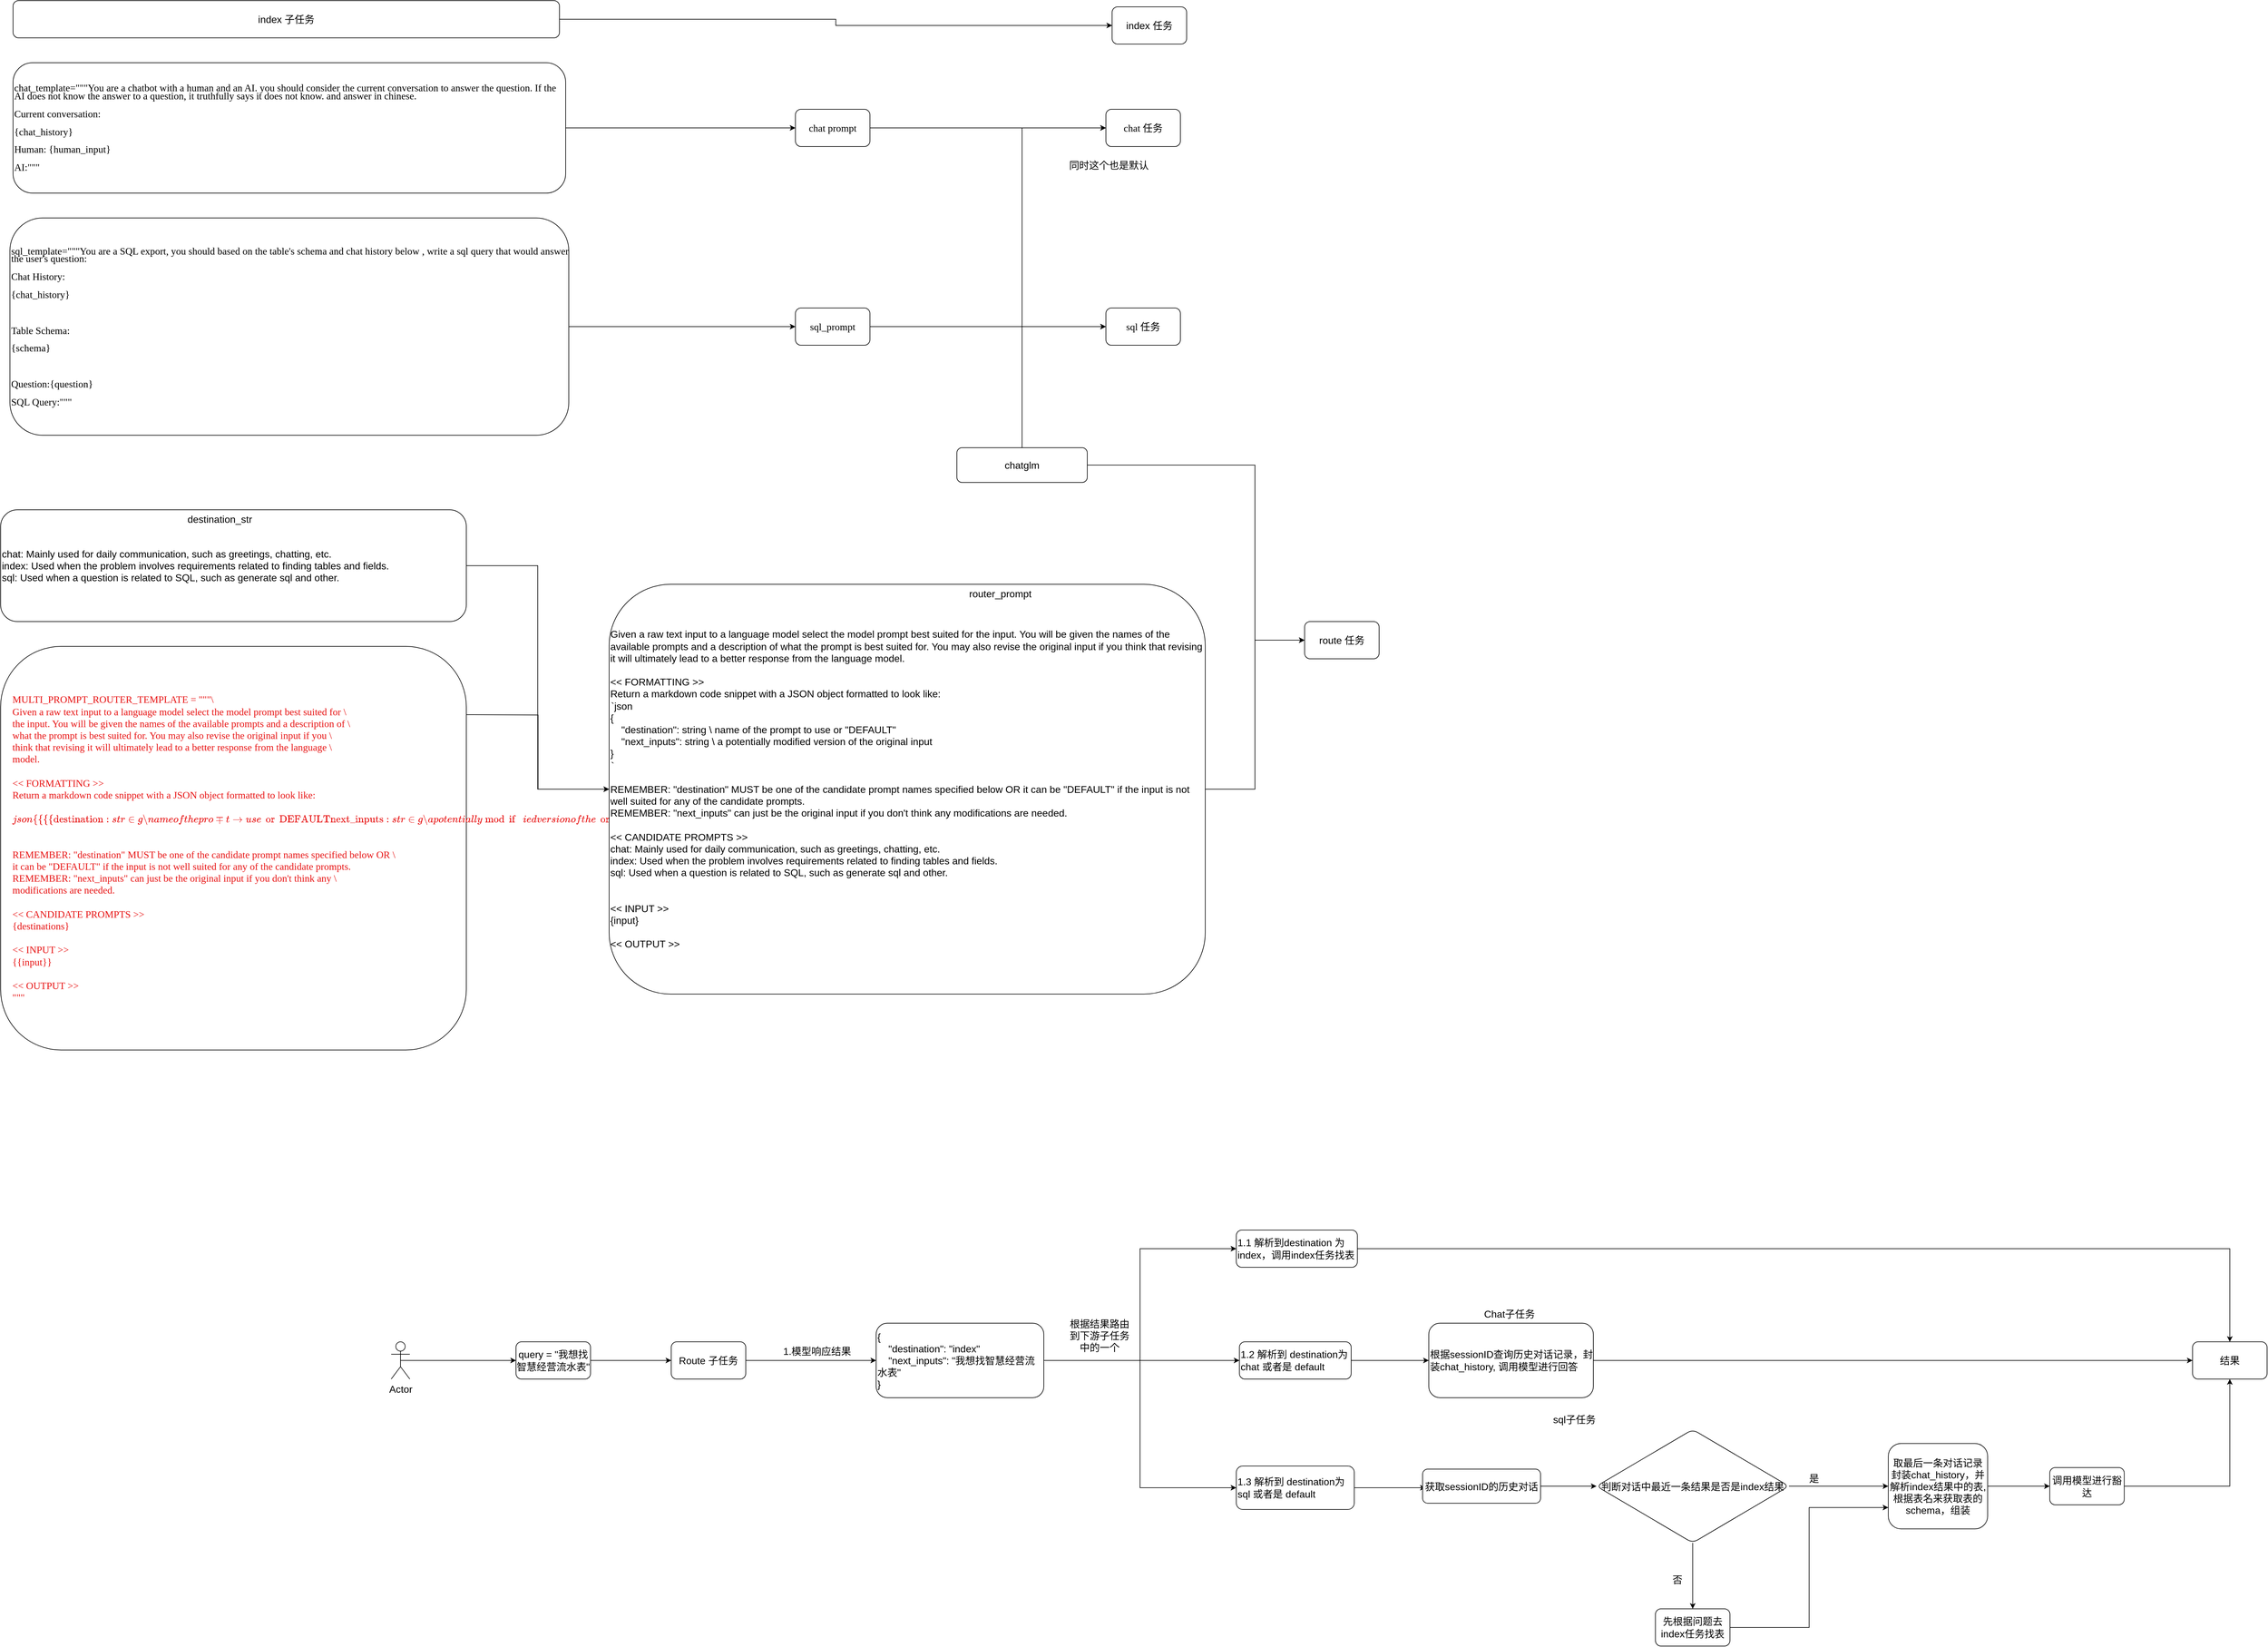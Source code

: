 <mxfile version="21.7.2" type="github" pages="2">
  <diagram id="C5RBs43oDa-KdzZeNtuy" name="Page-1">
    <mxGraphModel dx="5346" dy="4822" grid="1" gridSize="10" guides="1" tooltips="1" connect="1" arrows="1" fold="1" page="1" pageScale="1" pageWidth="827" pageHeight="1169" math="0" shadow="0">
      <root>
        <mxCell id="WIyWlLk6GJQsqaUBKTNV-0" />
        <mxCell id="WIyWlLk6GJQsqaUBKTNV-1" parent="WIyWlLk6GJQsqaUBKTNV-0" />
        <mxCell id="nESsYgASZ1RXGsbO0uEQ-8" style="edgeStyle=orthogonalEdgeStyle;rounded=0;orthogonalLoop=1;jettySize=auto;html=1;exitX=1;exitY=0.5;exitDx=0;exitDy=0;entryX=0;entryY=0.5;entryDx=0;entryDy=0;fontSize=16;" edge="1" parent="WIyWlLk6GJQsqaUBKTNV-1" target="nESsYgASZ1RXGsbO0uEQ-6">
          <mxGeometry relative="1" as="geometry">
            <mxPoint x="-370" y="-60" as="sourcePoint" />
            <mxPoint x="120" y="187.5" as="targetPoint" />
          </mxGeometry>
        </mxCell>
        <mxCell id="nESsYgASZ1RXGsbO0uEQ-0" value="MULTI_PROMPT_ROUTER_TEMPLATE = &quot;&quot;&quot;\&#xa;Given a raw text input to a language model select the model prompt best suited for \&#xa;the input. You will be given the names of the available prompts and a description of \&#xa;what the prompt is best suited for. You may also revise the original input if you \&#xa;think that revising it will ultimately lead to a better response from the language \&#xa;model.&#xa;&#xa;&lt;&lt; FORMATTING &gt;&gt;&#xa;Return a markdown code snippet with a JSON object formatted to look like:&#xa;```json&#xa;{{{{&#xa;&quot;destination&quot;: string \\ name of the prompt to use or &quot;DEFAULT&quot;&#xa;&quot;next_inputs&quot;: string \\ a potentially modified version of the original input&#xa;}}}}&#xa;```&#xa;&#xa;REMEMBER: &quot;destination&quot; MUST be one of the candidate prompt names specified below OR \&#xa;it can be &quot;DEFAULT&quot; if the input is not well suited for any of the candidate prompts.&#xa;REMEMBER: &quot;next_inputs&quot; can just be the original input if you don&#39;t think any \&#xa;modifications are needed.&#xa;&#xa;&lt;&lt; CANDIDATE PROMPTS &gt;&gt;&#xa;{destinations}&#xa;&#xa;&lt;&lt; INPUT &gt;&gt;&#xa;{{input}}&#xa;&#xa;&lt;&lt; OUTPUT &gt;&gt;&#xa;&quot;&quot;&quot;&#xa;" style="rounded=1;whiteSpace=wrap;hachureGap=4;fontFamily=Times New Roman;fontSize=16;align=left;fontColor=#e71313;spacingLeft=17;spacingTop=10;spacingBottom=-10;" vertex="1" parent="WIyWlLk6GJQsqaUBKTNV-1">
          <mxGeometry x="-1120" y="-170" width="750" height="650" as="geometry" />
        </mxCell>
        <mxCell id="nESsYgASZ1RXGsbO0uEQ-16" value="" style="edgeStyle=orthogonalEdgeStyle;rounded=0;orthogonalLoop=1;jettySize=auto;html=1;fontSize=16;" edge="1" parent="WIyWlLk6GJQsqaUBKTNV-1" source="nESsYgASZ1RXGsbO0uEQ-1" target="nESsYgASZ1RXGsbO0uEQ-15">
          <mxGeometry relative="1" as="geometry" />
        </mxCell>
        <mxCell id="nESsYgASZ1RXGsbO0uEQ-1" value="&lt;p style=&quot;line-height: 80%; font-size: 16px;&quot;&gt;&lt;font style=&quot;font-size: 16px;&quot;&gt;sql_template=&quot;&quot;&quot;&lt;/font&gt;You are a SQL export, you should based on the table&#39;s schema and chat history below , write a sql query that would answer the user&#39;s question:&lt;/p&gt;&lt;p style=&quot;line-height: 80%; font-size: 16px;&quot;&gt;Chat History:&lt;/p&gt;&lt;p style=&quot;line-height: 80%; font-size: 16px;&quot;&gt;{chat_history}&lt;/p&gt;&lt;p style=&quot;line-height: 80%; font-size: 16px;&quot;&gt;&lt;br style=&quot;font-size: 16px;&quot;&gt;&lt;/p&gt;&lt;p style=&quot;line-height: 80%; font-size: 16px;&quot;&gt;Table Schema:&lt;/p&gt;&lt;p style=&quot;line-height: 80%; font-size: 16px;&quot;&gt;{schema}&lt;/p&gt;&lt;p style=&quot;line-height: 80%; font-size: 16px;&quot;&gt;&lt;br style=&quot;font-size: 16px;&quot;&gt;&lt;/p&gt;&lt;p style=&quot;line-height: 80%; font-size: 16px;&quot;&gt;Question:{question}&lt;/p&gt;&lt;p style=&quot;line-height: 80%; font-size: 16px;&quot;&gt;&lt;span style=&quot;background-color: initial; font-size: 16px;&quot;&gt;SQL Query:&lt;/span&gt;&lt;span style=&quot;font-size: 16px; background-color: initial;&quot;&gt;&quot;&quot;&quot;&lt;/span&gt;&lt;/p&gt;" style="rounded=1;whiteSpace=wrap;html=1;hachureGap=4;fontFamily=Times New Roman;fontSize=16;align=left;" vertex="1" parent="WIyWlLk6GJQsqaUBKTNV-1">
          <mxGeometry x="-1105" y="-860" width="900" height="350" as="geometry" />
        </mxCell>
        <mxCell id="nESsYgASZ1RXGsbO0uEQ-14" value="" style="edgeStyle=orthogonalEdgeStyle;rounded=0;orthogonalLoop=1;jettySize=auto;html=1;fontSize=16;" edge="1" parent="WIyWlLk6GJQsqaUBKTNV-1" source="nESsYgASZ1RXGsbO0uEQ-2" target="nESsYgASZ1RXGsbO0uEQ-13">
          <mxGeometry relative="1" as="geometry" />
        </mxCell>
        <mxCell id="nESsYgASZ1RXGsbO0uEQ-2" value="&lt;p style=&quot;line-height: 80%; font-size: 16px;&quot;&gt;&lt;font style=&quot;font-size: 16px;&quot;&gt;&lt;font style=&quot;font-size: 16px;&quot;&gt;chat_template=&quot;&quot;&quot;&lt;/font&gt;You are a chatbot with a human and an AI. you should consider the current conversation to answer the question. If the AI does not know the answer to a question, it truthfully says it does not know. and answer in chinese.&lt;/font&gt;&lt;/p&gt;&lt;p style=&quot;line-height: 80%; font-size: 16px;&quot;&gt;&lt;font style=&quot;font-size: 16px;&quot;&gt;Current conversation:&lt;/font&gt;&lt;/p&gt;&lt;p style=&quot;line-height: 80%; font-size: 16px;&quot;&gt;&lt;font style=&quot;font-size: 16px;&quot;&gt;{chat_history}&lt;/font&gt;&lt;/p&gt;&lt;p style=&quot;line-height: 80%; font-size: 16px;&quot;&gt;&lt;font style=&quot;font-size: 16px;&quot;&gt;Human: {human_input}&lt;/font&gt;&lt;/p&gt;&lt;p style=&quot;line-height: 80%; font-size: 16px;&quot;&gt;&lt;font style=&quot;font-size: 16px;&quot;&gt;&lt;span style=&quot;background-color: initial; font-size: 16px;&quot;&gt;AI:&lt;/span&gt;&lt;span style=&quot;background-color: initial; font-size: 16px;&quot;&gt;&quot;&quot;&quot;&lt;/span&gt;&lt;/font&gt;&lt;/p&gt;" style="rounded=1;whiteSpace=wrap;html=1;hachureGap=4;fontFamily=Times New Roman;fontSize=16;align=left;" vertex="1" parent="WIyWlLk6GJQsqaUBKTNV-1">
          <mxGeometry x="-1100" y="-1110" width="890" height="210" as="geometry" />
        </mxCell>
        <mxCell id="nESsYgASZ1RXGsbO0uEQ-7" value="" style="edgeStyle=orthogonalEdgeStyle;rounded=0;orthogonalLoop=1;jettySize=auto;html=1;fontSize=16;" edge="1" parent="WIyWlLk6GJQsqaUBKTNV-1" source="nESsYgASZ1RXGsbO0uEQ-4" target="nESsYgASZ1RXGsbO0uEQ-6">
          <mxGeometry relative="1" as="geometry" />
        </mxCell>
        <mxCell id="nESsYgASZ1RXGsbO0uEQ-4" value="&lt;div style=&quot;font-size: 16px;&quot;&gt;&lt;font style=&quot;font-size: 16px;&quot;&gt;chat: Mainly used for daily communication, such as greetings, chatting, etc.&lt;/font&gt;&lt;/div&gt;&lt;div style=&quot;font-size: 16px;&quot;&gt;&lt;font style=&quot;font-size: 16px;&quot;&gt;index: Used when the problem involves requirements related to finding tables and fields.&lt;/font&gt;&lt;/div&gt;&lt;div style=&quot;font-size: 16px;&quot;&gt;&lt;font style=&quot;font-size: 16px;&quot;&gt;sql: Used when a question is related to SQL, such as generate sql and other.&lt;/font&gt;&lt;/div&gt;" style="rounded=1;whiteSpace=wrap;html=1;align=left;fontSize=16;" vertex="1" parent="WIyWlLk6GJQsqaUBKTNV-1">
          <mxGeometry x="-1120" y="-390" width="750" height="180" as="geometry" />
        </mxCell>
        <mxCell id="nESsYgASZ1RXGsbO0uEQ-5" value="&lt;font style=&quot;font-size: 16px;&quot;&gt;destination_str&lt;/font&gt;" style="text;html=1;strokeColor=none;fillColor=none;align=center;verticalAlign=middle;whiteSpace=wrap;rounded=0;fontSize=16;" vertex="1" parent="WIyWlLk6GJQsqaUBKTNV-1">
          <mxGeometry x="-827" y="-390" width="120" height="30" as="geometry" />
        </mxCell>
        <mxCell id="nESsYgASZ1RXGsbO0uEQ-32" style="edgeStyle=orthogonalEdgeStyle;rounded=0;orthogonalLoop=1;jettySize=auto;html=1;exitX=1;exitY=0.5;exitDx=0;exitDy=0;entryX=0;entryY=0.5;entryDx=0;entryDy=0;fontSize=16;" edge="1" parent="WIyWlLk6GJQsqaUBKTNV-1" source="nESsYgASZ1RXGsbO0uEQ-6" target="nESsYgASZ1RXGsbO0uEQ-23">
          <mxGeometry relative="1" as="geometry" />
        </mxCell>
        <mxCell id="nESsYgASZ1RXGsbO0uEQ-6" value="&lt;div style=&quot;font-size: 16px;&quot;&gt;&lt;font style=&quot;font-size: 16px;&quot;&gt;Given a raw text input to a language model select the model prompt best suited for the input. You will be given the names of the available prompts and a description of what the prompt is best suited for. You may also revise the original input if you think that revising it will ultimately lead to a better response from the language model.&amp;nbsp;&lt;/font&gt;&lt;/div&gt;&lt;div style=&quot;font-size: 16px;&quot;&gt;&lt;font style=&quot;font-size: 16px;&quot;&gt;&lt;br style=&quot;font-size: 16px;&quot;&gt;&lt;/font&gt;&lt;/div&gt;&lt;div style=&quot;font-size: 16px;&quot;&gt;&lt;font style=&quot;font-size: 16px;&quot;&gt;&amp;lt;&amp;lt; FORMATTING &amp;gt;&amp;gt;&lt;/font&gt;&lt;/div&gt;&lt;div style=&quot;font-size: 16px;&quot;&gt;&lt;font style=&quot;font-size: 16px;&quot;&gt;Return a markdown code snippet with a JSON object formatted to look like:&lt;/font&gt;&lt;/div&gt;&lt;div style=&quot;font-size: 16px;&quot;&gt;&lt;font style=&quot;font-size: 16px;&quot;&gt;```json&lt;/font&gt;&lt;/div&gt;&lt;div style=&quot;font-size: 16px;&quot;&gt;&lt;font style=&quot;font-size: 16px;&quot;&gt;{&lt;/font&gt;&lt;/div&gt;&lt;div style=&quot;font-size: 16px;&quot;&gt;&lt;font style=&quot;font-size: 16px;&quot;&gt;&amp;nbsp; &amp;nbsp; &quot;destination&quot;: string \\ name of the prompt to use or &quot;DEFAULT&quot;&lt;/font&gt;&lt;/div&gt;&lt;div style=&quot;font-size: 16px;&quot;&gt;&lt;font style=&quot;font-size: 16px;&quot;&gt;&amp;nbsp; &amp;nbsp; &quot;next_inputs&quot;: string \\ a potentially modified version of the original input&lt;/font&gt;&lt;/div&gt;&lt;div style=&quot;font-size: 16px;&quot;&gt;&lt;font style=&quot;font-size: 16px;&quot;&gt;}&lt;/font&gt;&lt;/div&gt;&lt;div style=&quot;font-size: 16px;&quot;&gt;&lt;font style=&quot;font-size: 16px;&quot;&gt;```&lt;/font&gt;&lt;/div&gt;&lt;div style=&quot;font-size: 16px;&quot;&gt;&lt;font style=&quot;font-size: 16px;&quot;&gt;&lt;br style=&quot;font-size: 16px;&quot;&gt;&lt;/font&gt;&lt;/div&gt;&lt;div style=&quot;font-size: 16px;&quot;&gt;&lt;font style=&quot;font-size: 16px;&quot;&gt;REMEMBER: &quot;destination&quot; MUST be one of the candidate prompt names specified below OR it can be &quot;DEFAULT&quot; if the input is not well suited for any of the candidate prompts.&lt;/font&gt;&lt;/div&gt;&lt;div style=&quot;font-size: 16px;&quot;&gt;&lt;font style=&quot;font-size: 16px;&quot;&gt;REMEMBER: &quot;next_inputs&quot; can just be the original input if you don&#39;t think any modifications are needed.&lt;/font&gt;&lt;/div&gt;&lt;div style=&quot;font-size: 16px;&quot;&gt;&lt;font style=&quot;font-size: 16px;&quot;&gt;&lt;br style=&quot;font-size: 16px;&quot;&gt;&lt;/font&gt;&lt;/div&gt;&lt;div style=&quot;font-size: 16px;&quot;&gt;&lt;font style=&quot;font-size: 16px;&quot;&gt;&amp;lt;&amp;lt; CANDIDATE PROMPTS &amp;gt;&amp;gt;&lt;/font&gt;&lt;/div&gt;&lt;div style=&quot;font-size: 16px;&quot;&gt;&lt;font style=&quot;font-size: 16px;&quot;&gt;chat: Mainly used for daily communication, such as greetings, chatting, etc.&lt;/font&gt;&lt;/div&gt;&lt;div style=&quot;font-size: 16px;&quot;&gt;&lt;font style=&quot;font-size: 16px;&quot;&gt;index: Used when the problem involves requirements related to finding tables and fields.&lt;/font&gt;&lt;/div&gt;&lt;div style=&quot;font-size: 16px;&quot;&gt;&lt;font style=&quot;font-size: 16px;&quot;&gt;sql: Used when a question is related to SQL, such as generate sql and other.&lt;/font&gt;&lt;/div&gt;&lt;div style=&quot;font-size: 16px;&quot;&gt;&lt;font style=&quot;font-size: 16px;&quot;&gt;&lt;br style=&quot;font-size: 16px;&quot;&gt;&lt;/font&gt;&lt;/div&gt;&lt;div style=&quot;font-size: 16px;&quot;&gt;&lt;font style=&quot;font-size: 16px;&quot;&gt;&lt;br style=&quot;font-size: 16px;&quot;&gt;&lt;/font&gt;&lt;/div&gt;&lt;div style=&quot;font-size: 16px;&quot;&gt;&lt;font style=&quot;font-size: 16px;&quot;&gt;&amp;lt;&amp;lt; INPUT &amp;gt;&amp;gt;&lt;/font&gt;&lt;/div&gt;&lt;div style=&quot;font-size: 16px;&quot;&gt;{input}&lt;/div&gt;&lt;div style=&quot;font-size: 16px;&quot;&gt;&lt;font style=&quot;font-size: 16px;&quot;&gt;&lt;br style=&quot;font-size: 16px;&quot;&gt;&lt;/font&gt;&lt;/div&gt;&lt;div style=&quot;font-size: 16px;&quot;&gt;&lt;font style=&quot;font-size: 16px;&quot;&gt;&amp;lt;&amp;lt; OUTPUT &amp;gt;&amp;gt;&lt;/font&gt;&lt;/div&gt;" style="whiteSpace=wrap;html=1;align=left;rounded=1;fontSize=16;" vertex="1" parent="WIyWlLk6GJQsqaUBKTNV-1">
          <mxGeometry x="-140" y="-270" width="960" height="660" as="geometry" />
        </mxCell>
        <mxCell id="nESsYgASZ1RXGsbO0uEQ-9" value="&lt;font style=&quot;font-size: 16px;&quot;&gt;router_prompt&lt;/font&gt;" style="text;html=1;strokeColor=none;fillColor=none;align=center;verticalAlign=middle;whiteSpace=wrap;rounded=0;fontSize=16;" vertex="1" parent="WIyWlLk6GJQsqaUBKTNV-1">
          <mxGeometry x="460" y="-270" width="60" height="30" as="geometry" />
        </mxCell>
        <mxCell id="nESsYgASZ1RXGsbO0uEQ-12" value="" style="edgeStyle=orthogonalEdgeStyle;rounded=0;orthogonalLoop=1;jettySize=auto;html=1;fontSize=16;" edge="1" parent="WIyWlLk6GJQsqaUBKTNV-1" source="nESsYgASZ1RXGsbO0uEQ-10" target="nESsYgASZ1RXGsbO0uEQ-11">
          <mxGeometry relative="1" as="geometry" />
        </mxCell>
        <mxCell id="nESsYgASZ1RXGsbO0uEQ-10" value="&lt;font style=&quot;font-size: 16px;&quot;&gt;index 子任务&lt;/font&gt;" style="rounded=1;whiteSpace=wrap;html=1;fontSize=16;" vertex="1" parent="WIyWlLk6GJQsqaUBKTNV-1">
          <mxGeometry x="-1100" y="-1210" width="880" height="60" as="geometry" />
        </mxCell>
        <mxCell id="nESsYgASZ1RXGsbO0uEQ-11" value="&lt;font style=&quot;font-size: 16px;&quot;&gt;index 任务&lt;/font&gt;" style="whiteSpace=wrap;html=1;rounded=1;fontSize=16;" vertex="1" parent="WIyWlLk6GJQsqaUBKTNV-1">
          <mxGeometry x="670" y="-1200" width="120" height="60" as="geometry" />
        </mxCell>
        <mxCell id="nESsYgASZ1RXGsbO0uEQ-46" value="" style="edgeStyle=orthogonalEdgeStyle;rounded=0;orthogonalLoop=1;jettySize=auto;html=1;fontSize=16;" edge="1" parent="WIyWlLk6GJQsqaUBKTNV-1" source="nESsYgASZ1RXGsbO0uEQ-13" target="nESsYgASZ1RXGsbO0uEQ-45">
          <mxGeometry relative="1" as="geometry" />
        </mxCell>
        <mxCell id="nESsYgASZ1RXGsbO0uEQ-13" value="chat prompt" style="whiteSpace=wrap;html=1;fontSize=16;fontFamily=Times New Roman;align=center;rounded=1;hachureGap=4;" vertex="1" parent="WIyWlLk6GJQsqaUBKTNV-1">
          <mxGeometry x="160" y="-1035" width="120" height="60" as="geometry" />
        </mxCell>
        <mxCell id="nESsYgASZ1RXGsbO0uEQ-50" value="" style="edgeStyle=orthogonalEdgeStyle;rounded=0;orthogonalLoop=1;jettySize=auto;html=1;fontSize=16;" edge="1" parent="WIyWlLk6GJQsqaUBKTNV-1" source="nESsYgASZ1RXGsbO0uEQ-15" target="nESsYgASZ1RXGsbO0uEQ-49">
          <mxGeometry relative="1" as="geometry" />
        </mxCell>
        <mxCell id="nESsYgASZ1RXGsbO0uEQ-15" value="&lt;div style=&quot;font-size: 16px;&quot;&gt;&lt;span style=&quot;background-color: initial; font-size: 16px;&quot;&gt;sql_prompt&lt;/span&gt;&lt;/div&gt;" style="whiteSpace=wrap;html=1;fontSize=16;fontFamily=Times New Roman;align=center;rounded=1;hachureGap=4;" vertex="1" parent="WIyWlLk6GJQsqaUBKTNV-1">
          <mxGeometry x="160" y="-715" width="120" height="60" as="geometry" />
        </mxCell>
        <mxCell id="nESsYgASZ1RXGsbO0uEQ-17" value="&lt;font style=&quot;font-size: 16px;&quot;&gt;同时这个也是默认&lt;/font&gt;" style="text;html=1;strokeColor=none;fillColor=none;align=center;verticalAlign=middle;whiteSpace=wrap;rounded=0;fontSize=16;" vertex="1" parent="WIyWlLk6GJQsqaUBKTNV-1">
          <mxGeometry x="560" y="-960" width="210" height="30" as="geometry" />
        </mxCell>
        <mxCell id="nESsYgASZ1RXGsbO0uEQ-70" value="" style="edgeStyle=orthogonalEdgeStyle;rounded=0;orthogonalLoop=1;jettySize=auto;html=1;" edge="1" parent="WIyWlLk6GJQsqaUBKTNV-1" source="nESsYgASZ1RXGsbO0uEQ-18" target="nESsYgASZ1RXGsbO0uEQ-69">
          <mxGeometry relative="1" as="geometry" />
        </mxCell>
        <mxCell id="nESsYgASZ1RXGsbO0uEQ-18" value="&lt;font style=&quot;font-size: 16px;&quot;&gt;query = &quot;我想找智慧经营流水表&quot;&lt;/font&gt;" style="rounded=1;whiteSpace=wrap;html=1;fontSize=16;" vertex="1" parent="WIyWlLk6GJQsqaUBKTNV-1">
          <mxGeometry x="-290" y="950" width="120" height="60" as="geometry" />
        </mxCell>
        <mxCell id="nESsYgASZ1RXGsbO0uEQ-68" style="edgeStyle=orthogonalEdgeStyle;rounded=0;orthogonalLoop=1;jettySize=auto;html=1;exitX=0.5;exitY=0.5;exitDx=0;exitDy=0;exitPerimeter=0;entryX=0;entryY=0.5;entryDx=0;entryDy=0;" edge="1" parent="WIyWlLk6GJQsqaUBKTNV-1" source="nESsYgASZ1RXGsbO0uEQ-19" target="nESsYgASZ1RXGsbO0uEQ-18">
          <mxGeometry relative="1" as="geometry" />
        </mxCell>
        <mxCell id="nESsYgASZ1RXGsbO0uEQ-19" value="Actor" style="shape=umlActor;verticalLabelPosition=bottom;verticalAlign=top;html=1;fontSize=16;" vertex="1" parent="WIyWlLk6GJQsqaUBKTNV-1">
          <mxGeometry x="-491" y="950" width="30" height="60" as="geometry" />
        </mxCell>
        <mxCell id="nESsYgASZ1RXGsbO0uEQ-33" style="edgeStyle=orthogonalEdgeStyle;rounded=0;orthogonalLoop=1;jettySize=auto;html=1;exitX=1;exitY=0.5;exitDx=0;exitDy=0;entryX=0;entryY=0.5;entryDx=0;entryDy=0;fontSize=16;" edge="1" parent="WIyWlLk6GJQsqaUBKTNV-1" source="nESsYgASZ1RXGsbO0uEQ-22" target="nESsYgASZ1RXGsbO0uEQ-23">
          <mxGeometry relative="1" as="geometry">
            <Array as="points">
              <mxPoint x="900" y="-462" />
              <mxPoint x="900" y="-180" />
            </Array>
          </mxGeometry>
        </mxCell>
        <mxCell id="nESsYgASZ1RXGsbO0uEQ-48" style="edgeStyle=orthogonalEdgeStyle;rounded=0;orthogonalLoop=1;jettySize=auto;html=1;exitX=0.5;exitY=0;exitDx=0;exitDy=0;entryX=0;entryY=0.5;entryDx=0;entryDy=0;fontSize=16;" edge="1" parent="WIyWlLk6GJQsqaUBKTNV-1" source="nESsYgASZ1RXGsbO0uEQ-22" target="nESsYgASZ1RXGsbO0uEQ-45">
          <mxGeometry relative="1" as="geometry">
            <Array as="points">
              <mxPoint x="525" y="-1005" />
            </Array>
          </mxGeometry>
        </mxCell>
        <mxCell id="nESsYgASZ1RXGsbO0uEQ-64" style="edgeStyle=orthogonalEdgeStyle;rounded=0;orthogonalLoop=1;jettySize=auto;html=1;exitX=0.5;exitY=0;exitDx=0;exitDy=0;entryX=0;entryY=0.5;entryDx=0;entryDy=0;fontSize=16;" edge="1" parent="WIyWlLk6GJQsqaUBKTNV-1" source="nESsYgASZ1RXGsbO0uEQ-22" target="nESsYgASZ1RXGsbO0uEQ-49">
          <mxGeometry relative="1" as="geometry" />
        </mxCell>
        <mxCell id="nESsYgASZ1RXGsbO0uEQ-22" value="&lt;font style=&quot;font-size: 16px;&quot;&gt;chatglm&lt;/font&gt;" style="rounded=1;whiteSpace=wrap;html=1;fontSize=16;" vertex="1" parent="WIyWlLk6GJQsqaUBKTNV-1">
          <mxGeometry x="420" y="-490" width="210" height="56" as="geometry" />
        </mxCell>
        <mxCell id="nESsYgASZ1RXGsbO0uEQ-23" value="&lt;font style=&quot;font-size: 16px;&quot;&gt;route 任务&lt;/font&gt;" style="whiteSpace=wrap;html=1;rounded=1;fontSize=16;" vertex="1" parent="WIyWlLk6GJQsqaUBKTNV-1">
          <mxGeometry x="980" y="-210" width="120" height="60" as="geometry" />
        </mxCell>
        <mxCell id="nESsYgASZ1RXGsbO0uEQ-83" value="" style="edgeStyle=orthogonalEdgeStyle;rounded=0;orthogonalLoop=1;jettySize=auto;html=1;" edge="1" parent="WIyWlLk6GJQsqaUBKTNV-1" source="nESsYgASZ1RXGsbO0uEQ-41" target="nESsYgASZ1RXGsbO0uEQ-82">
          <mxGeometry relative="1" as="geometry" />
        </mxCell>
        <mxCell id="nESsYgASZ1RXGsbO0uEQ-41" value="1.2 解析到 destination为 chat 或者是 default" style="whiteSpace=wrap;html=1;align=left;rounded=1;fontSize=16;" vertex="1" parent="WIyWlLk6GJQsqaUBKTNV-1">
          <mxGeometry x="875" y="950" width="180" height="60" as="geometry" />
        </mxCell>
        <mxCell id="nESsYgASZ1RXGsbO0uEQ-45" value="chat 任务" style="whiteSpace=wrap;html=1;fontSize=16;fontFamily=Times New Roman;rounded=1;hachureGap=4;" vertex="1" parent="WIyWlLk6GJQsqaUBKTNV-1">
          <mxGeometry x="660" y="-1035" width="120" height="60" as="geometry" />
        </mxCell>
        <mxCell id="nESsYgASZ1RXGsbO0uEQ-49" value="sql 任务" style="whiteSpace=wrap;html=1;fontSize=16;fontFamily=Times New Roman;rounded=1;hachureGap=4;" vertex="1" parent="WIyWlLk6GJQsqaUBKTNV-1">
          <mxGeometry x="660" y="-715" width="120" height="60" as="geometry" />
        </mxCell>
        <mxCell id="nESsYgASZ1RXGsbO0uEQ-89" value="" style="edgeStyle=orthogonalEdgeStyle;rounded=0;orthogonalLoop=1;jettySize=auto;html=1;" edge="1" parent="WIyWlLk6GJQsqaUBKTNV-1" source="nESsYgASZ1RXGsbO0uEQ-67">
          <mxGeometry relative="1" as="geometry">
            <mxPoint x="1175" y="1185" as="targetPoint" />
          </mxGeometry>
        </mxCell>
        <mxCell id="nESsYgASZ1RXGsbO0uEQ-67" value="1.3 解析到 destination为 sql 或者是 default" style="whiteSpace=wrap;html=1;align=left;rounded=1;fontSize=16;" vertex="1" parent="WIyWlLk6GJQsqaUBKTNV-1">
          <mxGeometry x="870" y="1150" width="190" height="70" as="geometry" />
        </mxCell>
        <mxCell id="nESsYgASZ1RXGsbO0uEQ-73" value="" style="edgeStyle=orthogonalEdgeStyle;rounded=0;orthogonalLoop=1;jettySize=auto;html=1;" edge="1" parent="WIyWlLk6GJQsqaUBKTNV-1" source="nESsYgASZ1RXGsbO0uEQ-69" target="nESsYgASZ1RXGsbO0uEQ-71">
          <mxGeometry relative="1" as="geometry">
            <mxPoint x="220" y="980" as="targetPoint" />
          </mxGeometry>
        </mxCell>
        <mxCell id="nESsYgASZ1RXGsbO0uEQ-69" value="Route 子任务" style="whiteSpace=wrap;html=1;fontSize=16;rounded=1;" vertex="1" parent="WIyWlLk6GJQsqaUBKTNV-1">
          <mxGeometry x="-40" y="950" width="120" height="60" as="geometry" />
        </mxCell>
        <mxCell id="nESsYgASZ1RXGsbO0uEQ-76" style="edgeStyle=orthogonalEdgeStyle;rounded=0;orthogonalLoop=1;jettySize=auto;html=1;entryX=0;entryY=0.5;entryDx=0;entryDy=0;" edge="1" parent="WIyWlLk6GJQsqaUBKTNV-1" source="nESsYgASZ1RXGsbO0uEQ-71" target="nESsYgASZ1RXGsbO0uEQ-75">
          <mxGeometry relative="1" as="geometry" />
        </mxCell>
        <mxCell id="nESsYgASZ1RXGsbO0uEQ-77" style="edgeStyle=orthogonalEdgeStyle;rounded=0;orthogonalLoop=1;jettySize=auto;html=1;exitX=1;exitY=0.5;exitDx=0;exitDy=0;entryX=0;entryY=0.5;entryDx=0;entryDy=0;" edge="1" parent="WIyWlLk6GJQsqaUBKTNV-1" source="nESsYgASZ1RXGsbO0uEQ-71" target="nESsYgASZ1RXGsbO0uEQ-41">
          <mxGeometry relative="1" as="geometry" />
        </mxCell>
        <mxCell id="nESsYgASZ1RXGsbO0uEQ-78" style="edgeStyle=orthogonalEdgeStyle;rounded=0;orthogonalLoop=1;jettySize=auto;html=1;exitX=1;exitY=0.5;exitDx=0;exitDy=0;entryX=0;entryY=0.5;entryDx=0;entryDy=0;" edge="1" parent="WIyWlLk6GJQsqaUBKTNV-1" source="nESsYgASZ1RXGsbO0uEQ-71" target="nESsYgASZ1RXGsbO0uEQ-67">
          <mxGeometry relative="1" as="geometry" />
        </mxCell>
        <mxCell id="nESsYgASZ1RXGsbO0uEQ-71" value="{&lt;br style=&quot;font-size: 16px;&quot;&gt;&amp;nbsp; &amp;nbsp; &quot;destination&quot;: &quot;index&quot;&lt;br style=&quot;font-size: 16px;&quot;&gt;&lt;div style=&quot;font-size: 16px;&quot;&gt;&lt;span style=&quot;background-color: initial; font-size: 16px;&quot;&gt;&amp;nbsp; &amp;nbsp; &quot;next_inputs&quot;: &quot;我想找智慧经营流水表&quot;&lt;/span&gt;&lt;/div&gt;}" style="rounded=1;whiteSpace=wrap;html=1;align=left;fontSize=16;" vertex="1" parent="WIyWlLk6GJQsqaUBKTNV-1">
          <mxGeometry x="290" y="920" width="270" height="120" as="geometry" />
        </mxCell>
        <mxCell id="nESsYgASZ1RXGsbO0uEQ-74" value="1.模型响应结果" style="text;html=1;strokeColor=none;fillColor=none;align=center;verticalAlign=middle;whiteSpace=wrap;rounded=0;fontSize=16;" vertex="1" parent="WIyWlLk6GJQsqaUBKTNV-1">
          <mxGeometry x="130" y="950" width="130" height="30" as="geometry" />
        </mxCell>
        <mxCell id="nESsYgASZ1RXGsbO0uEQ-87" style="edgeStyle=orthogonalEdgeStyle;rounded=0;orthogonalLoop=1;jettySize=auto;html=1;exitX=1;exitY=0.5;exitDx=0;exitDy=0;entryX=0.5;entryY=0;entryDx=0;entryDy=0;" edge="1" parent="WIyWlLk6GJQsqaUBKTNV-1" source="nESsYgASZ1RXGsbO0uEQ-75" target="nESsYgASZ1RXGsbO0uEQ-86">
          <mxGeometry relative="1" as="geometry" />
        </mxCell>
        <mxCell id="nESsYgASZ1RXGsbO0uEQ-75" value="1.1 解析到destination 为index，调用index任务找表" style="whiteSpace=wrap;html=1;align=left;rounded=1;fontSize=16;" vertex="1" parent="WIyWlLk6GJQsqaUBKTNV-1">
          <mxGeometry x="870" y="770" width="195" height="60" as="geometry" />
        </mxCell>
        <mxCell id="nESsYgASZ1RXGsbO0uEQ-79" value="根据结果路由到下游子任务中的一个" style="text;html=1;strokeColor=none;fillColor=none;align=center;verticalAlign=middle;whiteSpace=wrap;rounded=0;fontSize=16;" vertex="1" parent="WIyWlLk6GJQsqaUBKTNV-1">
          <mxGeometry x="600" y="890" width="100" height="100" as="geometry" />
        </mxCell>
        <mxCell id="nESsYgASZ1RXGsbO0uEQ-85" style="edgeStyle=orthogonalEdgeStyle;rounded=0;orthogonalLoop=1;jettySize=auto;html=1;entryX=0;entryY=0.5;entryDx=0;entryDy=0;" edge="1" parent="WIyWlLk6GJQsqaUBKTNV-1" source="nESsYgASZ1RXGsbO0uEQ-82" target="nESsYgASZ1RXGsbO0uEQ-86">
          <mxGeometry relative="1" as="geometry">
            <mxPoint x="1540" y="710.0" as="targetPoint" />
          </mxGeometry>
        </mxCell>
        <mxCell id="nESsYgASZ1RXGsbO0uEQ-82" value="根据sessionID查询历史对话记录，封装chat_history, 调用模型进行回答" style="whiteSpace=wrap;html=1;fontSize=16;align=left;rounded=1;" vertex="1" parent="WIyWlLk6GJQsqaUBKTNV-1">
          <mxGeometry x="1180" y="920" width="265" height="120" as="geometry" />
        </mxCell>
        <mxCell id="nESsYgASZ1RXGsbO0uEQ-84" value="Chat子任务" style="text;html=1;strokeColor=none;fillColor=none;align=center;verticalAlign=middle;whiteSpace=wrap;rounded=0;fontSize=16;" vertex="1" parent="WIyWlLk6GJQsqaUBKTNV-1">
          <mxGeometry x="1260" y="890" width="100" height="30" as="geometry" />
        </mxCell>
        <mxCell id="nESsYgASZ1RXGsbO0uEQ-86" value="结果" style="rounded=1;whiteSpace=wrap;html=1;fontSize=16;" vertex="1" parent="WIyWlLk6GJQsqaUBKTNV-1">
          <mxGeometry x="2410" y="950" width="120" height="60" as="geometry" />
        </mxCell>
        <mxCell id="nESsYgASZ1RXGsbO0uEQ-90" value="sql子任务" style="text;html=1;strokeColor=none;fillColor=none;align=center;verticalAlign=middle;whiteSpace=wrap;rounded=0;fontSize=16;" vertex="1" parent="WIyWlLk6GJQsqaUBKTNV-1">
          <mxGeometry x="1350" y="1060" width="129" height="30" as="geometry" />
        </mxCell>
        <mxCell id="nESsYgASZ1RXGsbO0uEQ-93" value="" style="edgeStyle=orthogonalEdgeStyle;rounded=0;orthogonalLoop=1;jettySize=auto;html=1;fontSize=16;" edge="1" parent="WIyWlLk6GJQsqaUBKTNV-1" source="nESsYgASZ1RXGsbO0uEQ-91" target="nESsYgASZ1RXGsbO0uEQ-92">
          <mxGeometry relative="1" as="geometry" />
        </mxCell>
        <mxCell id="nESsYgASZ1RXGsbO0uEQ-91" value="获取sessionID的历史对话" style="rounded=1;whiteSpace=wrap;html=1;fontSize=16;" vertex="1" parent="WIyWlLk6GJQsqaUBKTNV-1">
          <mxGeometry x="1170" y="1155" width="190" height="55" as="geometry" />
        </mxCell>
        <mxCell id="nESsYgASZ1RXGsbO0uEQ-95" value="" style="edgeStyle=orthogonalEdgeStyle;rounded=0;orthogonalLoop=1;jettySize=auto;html=1;fontSize=16;" edge="1" parent="WIyWlLk6GJQsqaUBKTNV-1" source="nESsYgASZ1RXGsbO0uEQ-92" target="nESsYgASZ1RXGsbO0uEQ-94">
          <mxGeometry relative="1" as="geometry" />
        </mxCell>
        <mxCell id="nESsYgASZ1RXGsbO0uEQ-102" value="" style="edgeStyle=orthogonalEdgeStyle;rounded=0;orthogonalLoop=1;jettySize=auto;html=1;" edge="1" parent="WIyWlLk6GJQsqaUBKTNV-1" source="nESsYgASZ1RXGsbO0uEQ-92" target="nESsYgASZ1RXGsbO0uEQ-101">
          <mxGeometry relative="1" as="geometry" />
        </mxCell>
        <mxCell id="nESsYgASZ1RXGsbO0uEQ-92" value="判断对话中最近一条结果是否是index结果" style="rhombus;whiteSpace=wrap;html=1;rounded=1;fontSize=16;" vertex="1" parent="WIyWlLk6GJQsqaUBKTNV-1">
          <mxGeometry x="1450" y="1091.25" width="310" height="182.5" as="geometry" />
        </mxCell>
        <mxCell id="nESsYgASZ1RXGsbO0uEQ-109" value="" style="edgeStyle=orthogonalEdgeStyle;rounded=0;orthogonalLoop=1;jettySize=auto;html=1;" edge="1" parent="WIyWlLk6GJQsqaUBKTNV-1" source="nESsYgASZ1RXGsbO0uEQ-94" target="nESsYgASZ1RXGsbO0uEQ-108">
          <mxGeometry relative="1" as="geometry" />
        </mxCell>
        <mxCell id="nESsYgASZ1RXGsbO0uEQ-94" value="取最后一条对话记录封装chat_history，并解析index结果中的表,根据表名来获取表的schema，组装" style="whiteSpace=wrap;html=1;rounded=1;fontSize=16;" vertex="1" parent="WIyWlLk6GJQsqaUBKTNV-1">
          <mxGeometry x="1920" y="1113.75" width="160" height="137.5" as="geometry" />
        </mxCell>
        <mxCell id="nESsYgASZ1RXGsbO0uEQ-96" value="是" style="text;html=1;align=center;verticalAlign=middle;resizable=0;points=[];autosize=1;strokeColor=none;fillColor=none;fontSize=16;" vertex="1" parent="WIyWlLk6GJQsqaUBKTNV-1">
          <mxGeometry x="1780" y="1155" width="40" height="30" as="geometry" />
        </mxCell>
        <mxCell id="nESsYgASZ1RXGsbO0uEQ-104" style="edgeStyle=orthogonalEdgeStyle;rounded=0;orthogonalLoop=1;jettySize=auto;html=1;entryX=0;entryY=0.75;entryDx=0;entryDy=0;" edge="1" parent="WIyWlLk6GJQsqaUBKTNV-1" source="nESsYgASZ1RXGsbO0uEQ-101" target="nESsYgASZ1RXGsbO0uEQ-94">
          <mxGeometry relative="1" as="geometry" />
        </mxCell>
        <mxCell id="nESsYgASZ1RXGsbO0uEQ-101" value="先根据问题去index任务找表" style="whiteSpace=wrap;html=1;fontSize=16;rounded=1;" vertex="1" parent="WIyWlLk6GJQsqaUBKTNV-1">
          <mxGeometry x="1545" y="1380" width="120" height="60" as="geometry" />
        </mxCell>
        <mxCell id="nESsYgASZ1RXGsbO0uEQ-103" value="否" style="text;html=1;align=center;verticalAlign=middle;resizable=0;points=[];autosize=1;strokeColor=none;fillColor=none;fontSize=16;" vertex="1" parent="WIyWlLk6GJQsqaUBKTNV-1">
          <mxGeometry x="1560" y="1318" width="40" height="30" as="geometry" />
        </mxCell>
        <mxCell id="nESsYgASZ1RXGsbO0uEQ-110" style="edgeStyle=orthogonalEdgeStyle;rounded=0;orthogonalLoop=1;jettySize=auto;html=1;exitX=1;exitY=0.5;exitDx=0;exitDy=0;entryX=0.5;entryY=1;entryDx=0;entryDy=0;" edge="1" parent="WIyWlLk6GJQsqaUBKTNV-1" source="nESsYgASZ1RXGsbO0uEQ-108" target="nESsYgASZ1RXGsbO0uEQ-86">
          <mxGeometry relative="1" as="geometry" />
        </mxCell>
        <mxCell id="nESsYgASZ1RXGsbO0uEQ-108" value="调用模型进行豁达" style="whiteSpace=wrap;html=1;fontSize=16;rounded=1;" vertex="1" parent="WIyWlLk6GJQsqaUBKTNV-1">
          <mxGeometry x="2180" y="1152.5" width="120" height="60" as="geometry" />
        </mxCell>
      </root>
    </mxGraphModel>
  </diagram>
  <diagram id="Q8_NbCc5938nhFKFAfZ1" name="第 2 页">
    <mxGraphModel dx="923" dy="587" grid="1" gridSize="10" guides="1" tooltips="1" connect="1" arrows="1" fold="1" page="1" pageScale="1" pageWidth="827" pageHeight="1169" math="0" shadow="0">
      <root>
        <mxCell id="0" />
        <mxCell id="1" parent="0" />
      </root>
    </mxGraphModel>
  </diagram>
</mxfile>
